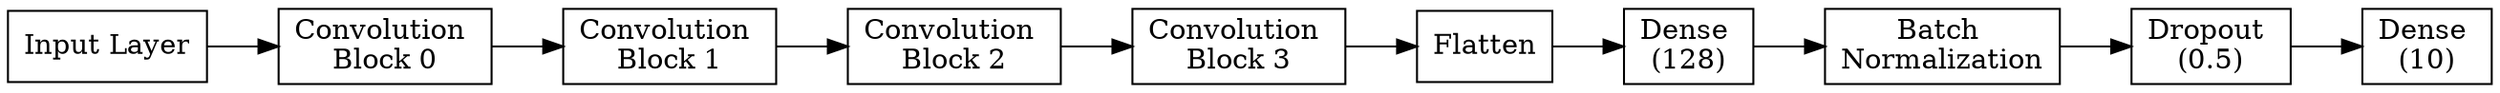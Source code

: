 digraph G {
	concentrate=True;
	dpi=96;
	rankdir=LR;
	node [shape=record];
	139875408157328 [label="Input Layer"];
	139875208779712 [label="Convolution \nBlock 0"];
	139875208891744 [label="Convolution \nBlock 1"];
	139875212800928 [label="Convolution \nBlock 2"];
	139875427331088 [label="Convolution \nBlock 3"];
	139875208781392 [label="Flatten"];
	139875208779328 [label="Dense \n(128)"];
	139878548145824 [label="Batch \nNormalization"];
	139878546516960 [label="Dropout \n(0.5)"];
	139878546499376 [label="Dense \n(10)"];
	139875408157328 -> 139875208779712;
	139875208779712 -> 139875208891744;
	139875208891744 -> 139875212800928;
	139875212800928 -> 139875427331088;
	139875427331088 -> 139875208781392;
	139875208781392 -> 139875208779328;
	139875208779328 -> 139878548145824;
	139878548145824 -> 139878546516960;
	139878546516960 -> 139878546499376;
}

